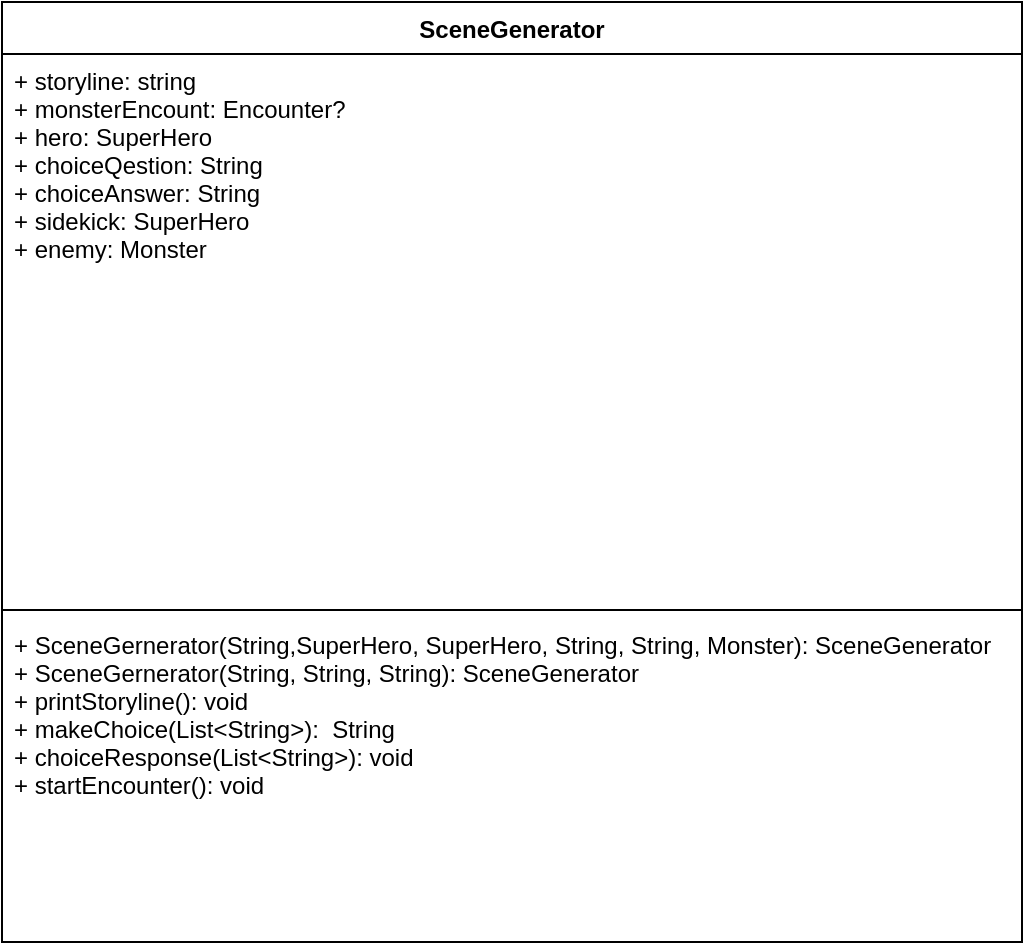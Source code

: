 <mxfile version="13.6.5">
    <diagram id="PWE_gUi0D3ESexed-gmH" name="Page-1">
        <mxGraphModel dx="941" dy="540" grid="1" gridSize="10" guides="1" tooltips="1" connect="1" arrows="1" fold="1" page="1" pageScale="1" pageWidth="850" pageHeight="1100" math="0" shadow="0">
            <root>
                <mxCell id="0"/>
                <mxCell id="1" parent="0"/>
                <mxCell id="19" value="SceneGenerator" style="swimlane;fontStyle=1;align=center;verticalAlign=top;childLayout=stackLayout;horizontal=1;startSize=26;horizontalStack=0;resizeParent=1;resizeParentMax=0;resizeLast=0;collapsible=1;marginBottom=0;" parent="1" vertex="1">
                    <mxGeometry x="550" y="30" width="510" height="470" as="geometry"/>
                </mxCell>
                <mxCell id="20" value="+ storyline: string&#10;+ monsterEncount: Encounter?&#10;+ hero: SuperHero&#10;+ choiceQestion: String&#10;+ choiceAnswer: String&#10;+ sidekick: SuperHero&#10;+ enemy: Monster&#10;&#10;" style="text;strokeColor=none;fillColor=none;align=left;verticalAlign=top;spacingLeft=4;spacingRight=4;overflow=hidden;rotatable=0;points=[[0,0.5],[1,0.5]];portConstraint=eastwest;" parent="19" vertex="1">
                    <mxGeometry y="26" width="510" height="274" as="geometry"/>
                </mxCell>
                <mxCell id="21" value="" style="line;strokeWidth=1;fillColor=none;align=left;verticalAlign=middle;spacingTop=-1;spacingLeft=3;spacingRight=3;rotatable=0;labelPosition=right;points=[];portConstraint=eastwest;" parent="19" vertex="1">
                    <mxGeometry y="300" width="510" height="8" as="geometry"/>
                </mxCell>
                <mxCell id="22" value="+ SceneGernerator(String,SuperHero, SuperHero, String, String, Monster): SceneGenerator  &#10;+ SceneGernerator(String, String, String): SceneGenerator&#10;+ printStoryline(): void&#10;+ makeChoice(List&lt;String&gt;):  String  &#10;+ choiceResponse(List&lt;String&gt;): void&#10;+ startEncounter(): void&#10;&#10;" style="text;strokeColor=none;fillColor=none;align=left;verticalAlign=top;spacingLeft=4;spacingRight=4;overflow=hidden;rotatable=0;points=[[0,0.5],[1,0.5]];portConstraint=eastwest;" parent="19" vertex="1">
                    <mxGeometry y="308" width="510" height="162" as="geometry"/>
                </mxCell>
            </root>
        </mxGraphModel>
    </diagram>
</mxfile>